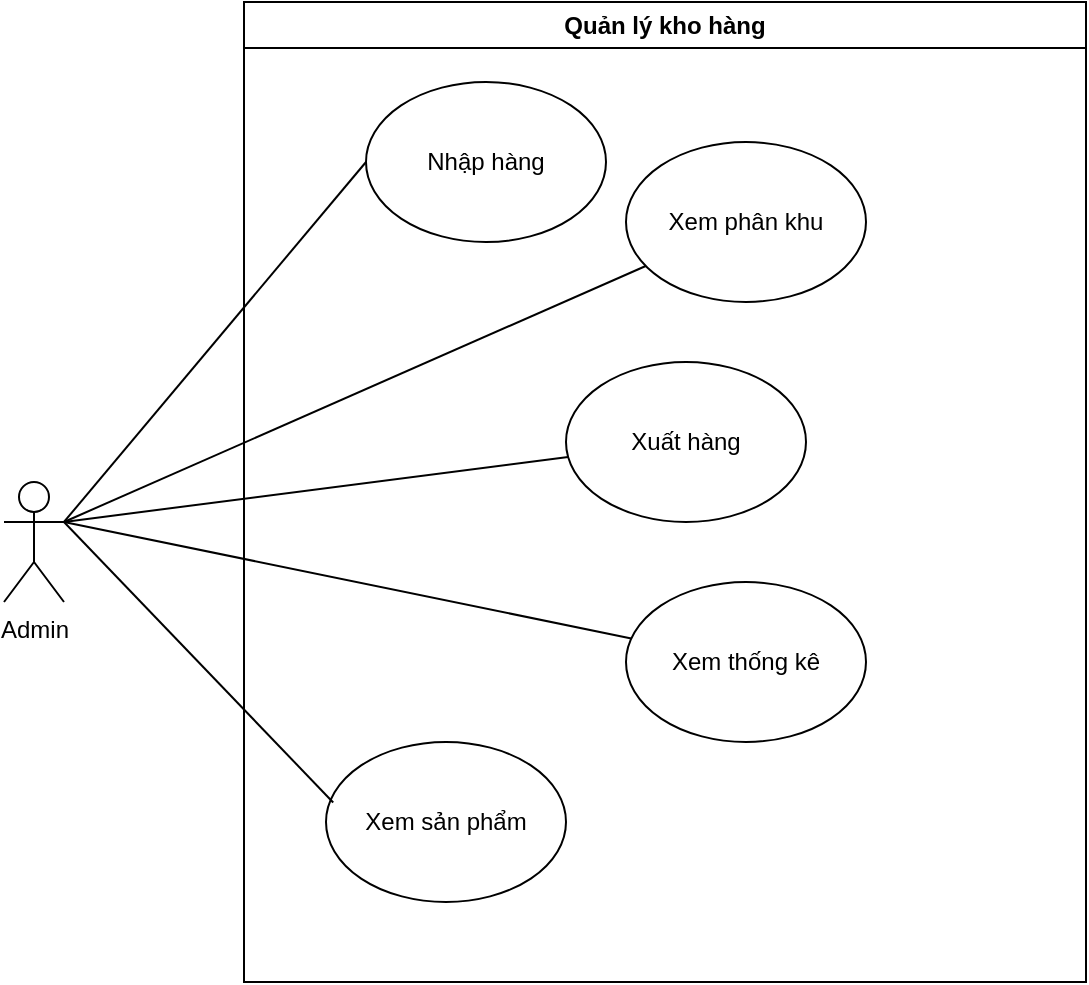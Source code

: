 <mxfile version="20.8.14" type="device"><diagram name="Trang-1" id="5JZ1puS7nPJq84CCTGvy"><mxGraphModel dx="979" dy="1744" grid="1" gridSize="10" guides="1" tooltips="1" connect="1" arrows="1" fold="1" page="1" pageScale="1" pageWidth="827" pageHeight="1169" math="0" shadow="0"><root><mxCell id="0"/><mxCell id="1" parent="0"/><mxCell id="y5LuiU-Wm4nQuDQVyTc4-1" value="Quản lý kho hàng" style="swimlane;whiteSpace=wrap;html=1;" vertex="1" parent="1"><mxGeometry x="200" y="-10" width="421" height="490" as="geometry"/></mxCell><mxCell id="y5LuiU-Wm4nQuDQVyTc4-3" value="Nhập hàng" style="ellipse;whiteSpace=wrap;html=1;" vertex="1" parent="y5LuiU-Wm4nQuDQVyTc4-1"><mxGeometry x="61" y="40" width="120" height="80" as="geometry"/></mxCell><mxCell id="y5LuiU-Wm4nQuDQVyTc4-19" value="Xuất hàng" style="ellipse;whiteSpace=wrap;html=1;" vertex="1" parent="y5LuiU-Wm4nQuDQVyTc4-1"><mxGeometry x="161" y="180" width="120" height="80" as="geometry"/></mxCell><mxCell id="y5LuiU-Wm4nQuDQVyTc4-20" value="Xem sản phẩm" style="ellipse;whiteSpace=wrap;html=1;" vertex="1" parent="y5LuiU-Wm4nQuDQVyTc4-1"><mxGeometry x="41" y="370" width="120" height="80" as="geometry"/></mxCell><mxCell id="y5LuiU-Wm4nQuDQVyTc4-21" value="Xem phân khu" style="ellipse;whiteSpace=wrap;html=1;" vertex="1" parent="y5LuiU-Wm4nQuDQVyTc4-1"><mxGeometry x="191" y="70" width="120" height="80" as="geometry"/></mxCell><mxCell id="y5LuiU-Wm4nQuDQVyTc4-22" value="Xem thống kê" style="ellipse;whiteSpace=wrap;html=1;" vertex="1" parent="y5LuiU-Wm4nQuDQVyTc4-1"><mxGeometry x="191" y="290" width="120" height="80" as="geometry"/></mxCell><mxCell id="y5LuiU-Wm4nQuDQVyTc4-7" style="rounded=0;orthogonalLoop=1;jettySize=auto;html=1;exitX=1;exitY=0.333;exitDx=0;exitDy=0;exitPerimeter=0;entryX=0;entryY=0.5;entryDx=0;entryDy=0;endArrow=none;endFill=0;" edge="1" parent="1" source="y5LuiU-Wm4nQuDQVyTc4-2" target="y5LuiU-Wm4nQuDQVyTc4-3"><mxGeometry relative="1" as="geometry"/></mxCell><mxCell id="y5LuiU-Wm4nQuDQVyTc4-25" style="edgeStyle=none;rounded=0;orthogonalLoop=1;jettySize=auto;html=1;exitX=1;exitY=0.333;exitDx=0;exitDy=0;exitPerimeter=0;entryX=0.03;entryY=0.378;entryDx=0;entryDy=0;entryPerimeter=0;startArrow=none;startFill=0;endArrow=none;endFill=0;" edge="1" parent="1" source="y5LuiU-Wm4nQuDQVyTc4-2" target="y5LuiU-Wm4nQuDQVyTc4-20"><mxGeometry relative="1" as="geometry"/></mxCell><mxCell id="y5LuiU-Wm4nQuDQVyTc4-26" style="edgeStyle=none;rounded=0;orthogonalLoop=1;jettySize=auto;html=1;exitX=1;exitY=0.333;exitDx=0;exitDy=0;exitPerimeter=0;startArrow=none;startFill=0;endArrow=none;endFill=0;" edge="1" parent="1" source="y5LuiU-Wm4nQuDQVyTc4-2" target="y5LuiU-Wm4nQuDQVyTc4-19"><mxGeometry relative="1" as="geometry"/></mxCell><mxCell id="y5LuiU-Wm4nQuDQVyTc4-27" style="edgeStyle=none;rounded=0;orthogonalLoop=1;jettySize=auto;html=1;exitX=1;exitY=0.333;exitDx=0;exitDy=0;exitPerimeter=0;startArrow=none;startFill=0;endArrow=none;endFill=0;" edge="1" parent="1" source="y5LuiU-Wm4nQuDQVyTc4-2" target="y5LuiU-Wm4nQuDQVyTc4-21"><mxGeometry relative="1" as="geometry"/></mxCell><mxCell id="y5LuiU-Wm4nQuDQVyTc4-28" style="edgeStyle=none;rounded=0;orthogonalLoop=1;jettySize=auto;html=1;exitX=1;exitY=0.333;exitDx=0;exitDy=0;exitPerimeter=0;startArrow=none;startFill=0;endArrow=none;endFill=0;" edge="1" parent="1" source="y5LuiU-Wm4nQuDQVyTc4-2" target="y5LuiU-Wm4nQuDQVyTc4-22"><mxGeometry relative="1" as="geometry"/></mxCell><mxCell id="y5LuiU-Wm4nQuDQVyTc4-2" value="Admin" style="shape=umlActor;verticalLabelPosition=bottom;verticalAlign=top;html=1;" vertex="1" parent="1"><mxGeometry x="80" y="230" width="30" height="60" as="geometry"/></mxCell></root></mxGraphModel></diagram></mxfile>